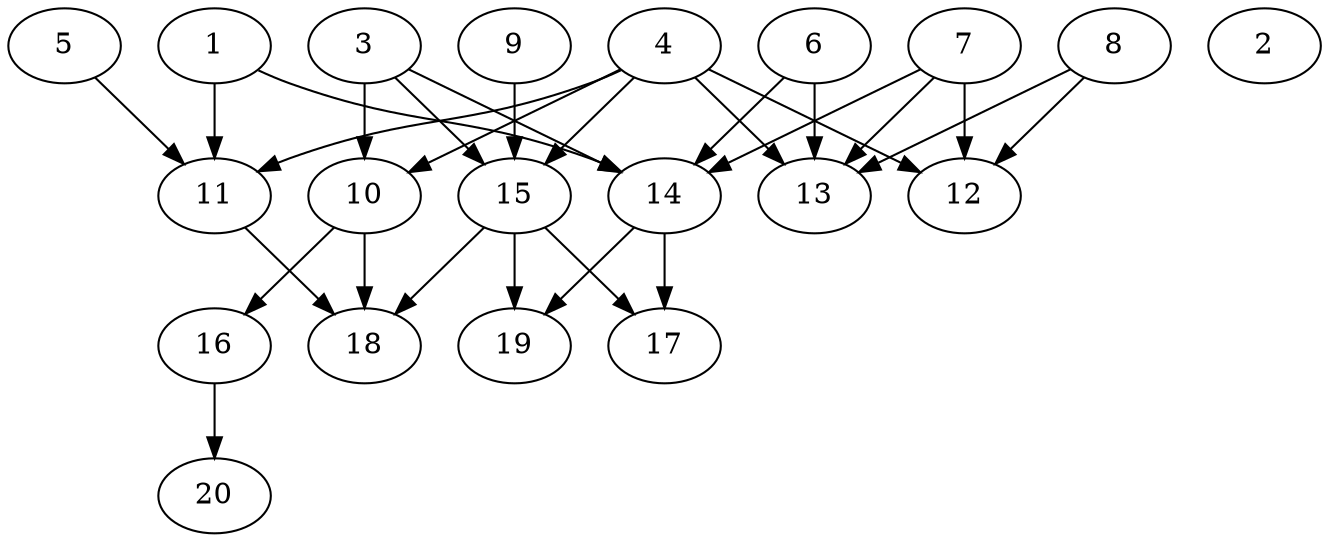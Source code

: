 // DAG automatically generated by daggen at Sat Jul 27 15:38:39 2019
// ./daggen --dot -n 20 --ccr 0.4 --fat 0.7 --regular 0.5 --density 0.4 --mindata 5242880 --maxdata 52428800 
digraph G {
  1 [size="59115520", alpha="0.04", expect_size="23646208"] 
  1 -> 11 [size ="23646208"]
  1 -> 14 [size ="23646208"]
  2 [size="54374400", alpha="0.13", expect_size="21749760"] 
  3 [size="39910400", alpha="0.08", expect_size="15964160"] 
  3 -> 10 [size ="15964160"]
  3 -> 14 [size ="15964160"]
  3 -> 15 [size ="15964160"]
  4 [size="54138880", alpha="0.00", expect_size="21655552"] 
  4 -> 10 [size ="21655552"]
  4 -> 11 [size ="21655552"]
  4 -> 12 [size ="21655552"]
  4 -> 13 [size ="21655552"]
  4 -> 15 [size ="21655552"]
  5 [size="98936320", alpha="0.00", expect_size="39574528"] 
  5 -> 11 [size ="39574528"]
  6 [size="96412160", alpha="0.07", expect_size="38564864"] 
  6 -> 13 [size ="38564864"]
  6 -> 14 [size ="38564864"]
  7 [size="82618880", alpha="0.12", expect_size="33047552"] 
  7 -> 12 [size ="33047552"]
  7 -> 13 [size ="33047552"]
  7 -> 14 [size ="33047552"]
  8 [size="72043520", alpha="0.10", expect_size="28817408"] 
  8 -> 12 [size ="28817408"]
  8 -> 13 [size ="28817408"]
  9 [size="51033600", alpha="0.13", expect_size="20413440"] 
  9 -> 15 [size ="20413440"]
  10 [size="130629120", alpha="0.15", expect_size="52251648"] 
  10 -> 16 [size ="52251648"]
  10 -> 18 [size ="52251648"]
  11 [size="85440000", alpha="0.11", expect_size="34176000"] 
  11 -> 18 [size ="34176000"]
  12 [size="110046720", alpha="0.07", expect_size="44018688"] 
  13 [size="66995200", alpha="0.14", expect_size="26798080"] 
  14 [size="116042240", alpha="0.10", expect_size="46416896"] 
  14 -> 17 [size ="46416896"]
  14 -> 19 [size ="46416896"]
  15 [size="117519360", alpha="0.18", expect_size="47007744"] 
  15 -> 17 [size ="47007744"]
  15 -> 18 [size ="47007744"]
  15 -> 19 [size ="47007744"]
  16 [size="118533120", alpha="0.02", expect_size="47413248"] 
  16 -> 20 [size ="47413248"]
  17 [size="41902080", alpha="0.17", expect_size="16760832"] 
  18 [size="111278080", alpha="0.12", expect_size="44511232"] 
  19 [size="52072960", alpha="0.00", expect_size="20829184"] 
  20 [size="128724480", alpha="0.15", expect_size="51489792"] 
}
